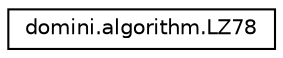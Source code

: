 digraph "Graphical Class Hierarchy"
{
  edge [fontname="Helvetica",fontsize="10",labelfontname="Helvetica",labelfontsize="10"];
  node [fontname="Helvetica",fontsize="10",shape=record];
  rankdir="LR";
  Node0 [label="domini.algorithm.LZ78",height=0.2,width=0.4,color="black", fillcolor="white", style="filled",URL="$classdomini_1_1algorithm_1_1LZ78.html",tooltip="Compressió i descompressió pel mètode LZ78. "];
}
